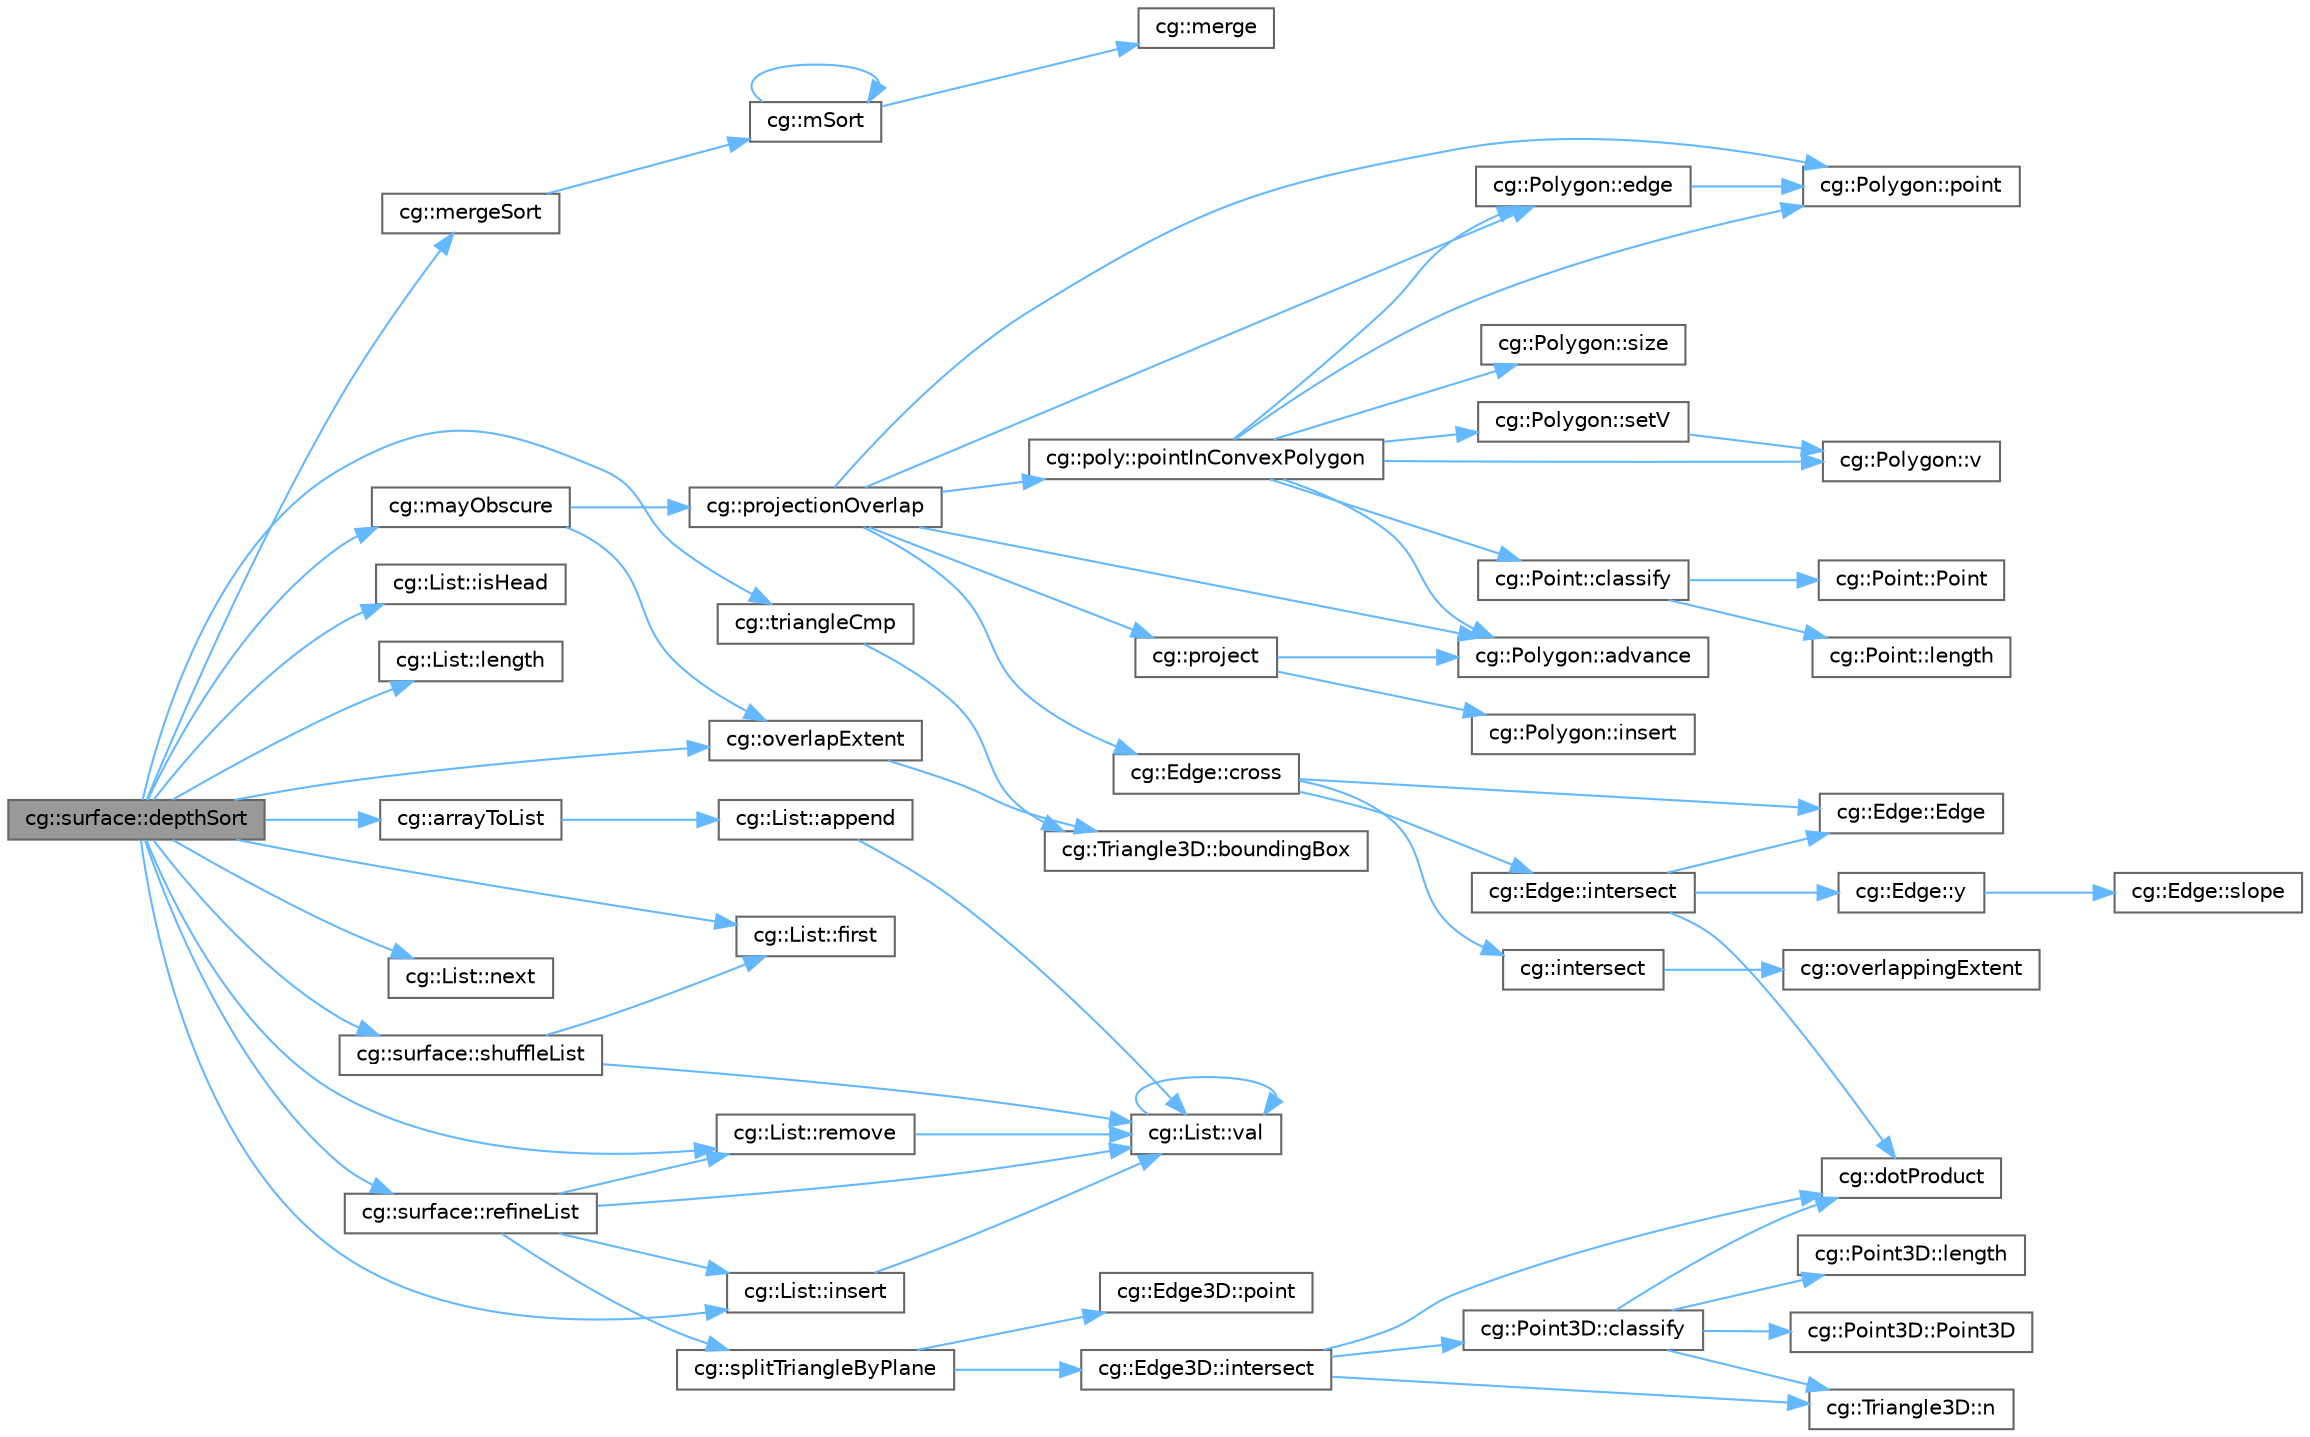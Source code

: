 digraph "cg::surface::depthSort"
{
 // LATEX_PDF_SIZE
  bgcolor="transparent";
  edge [fontname=Helvetica,fontsize=10,labelfontname=Helvetica,labelfontsize=10];
  node [fontname=Helvetica,fontsize=10,shape=box,height=0.2,width=0.4];
  rankdir="LR";
  Node1 [id="Node000001",label="cg::surface::depthSort",height=0.2,width=0.4,color="gray40", fillcolor="grey60", style="filled", fontcolor="black",tooltip=" "];
  Node1 -> Node2 [id="edge1_Node000001_Node000002",color="steelblue1",style="solid",tooltip=" "];
  Node2 [id="Node000002",label="cg::arrayToList",height=0.2,width=0.4,color="grey40", fillcolor="white", style="filled",URL="$namespacecg.html#a7dd01ac678352da5fdead0709cc2f70d",tooltip=" "];
  Node2 -> Node3 [id="edge2_Node000002_Node000003",color="steelblue1",style="solid",tooltip=" "];
  Node3 [id="Node000003",label="cg::List::append",height=0.2,width=0.4,color="grey40", fillcolor="white", style="filled",URL="$classcg_1_1_list.html#ab3d1d9a488def2473913b2f58fc291f8",tooltip=" "];
  Node3 -> Node4 [id="edge3_Node000003_Node000004",color="steelblue1",style="solid",tooltip=" "];
  Node4 [id="Node000004",label="cg::List::val",height=0.2,width=0.4,color="grey40", fillcolor="white", style="filled",URL="$classcg_1_1_list.html#abb630c74effbfbb9f67e865eec72169b",tooltip=" "];
  Node4 -> Node4 [id="edge4_Node000004_Node000004",color="steelblue1",style="solid",tooltip=" "];
  Node1 -> Node5 [id="edge5_Node000001_Node000005",color="steelblue1",style="solid",tooltip=" "];
  Node5 [id="Node000005",label="cg::List::first",height=0.2,width=0.4,color="grey40", fillcolor="white", style="filled",URL="$classcg_1_1_list.html#aae8978eb0c891e3aae8633baf3a84263",tooltip=" "];
  Node1 -> Node6 [id="edge6_Node000001_Node000006",color="steelblue1",style="solid",tooltip=" "];
  Node6 [id="Node000006",label="cg::List::insert",height=0.2,width=0.4,color="grey40", fillcolor="white", style="filled",URL="$classcg_1_1_list.html#a0314a62ee7d27daa2e1f0906d0d95349",tooltip=" "];
  Node6 -> Node4 [id="edge7_Node000006_Node000004",color="steelblue1",style="solid",tooltip=" "];
  Node1 -> Node7 [id="edge8_Node000001_Node000007",color="steelblue1",style="solid",tooltip=" "];
  Node7 [id="Node000007",label="cg::List::isHead",height=0.2,width=0.4,color="grey40", fillcolor="white", style="filled",URL="$classcg_1_1_list.html#ae8b681af676bc602543f7e859cd5a053",tooltip=" "];
  Node1 -> Node8 [id="edge9_Node000001_Node000008",color="steelblue1",style="solid",tooltip=" "];
  Node8 [id="Node000008",label="cg::List::length",height=0.2,width=0.4,color="grey40", fillcolor="white", style="filled",URL="$classcg_1_1_list.html#a73e3b8793657d7d63d91752f078d93e2",tooltip=" "];
  Node1 -> Node9 [id="edge10_Node000001_Node000009",color="steelblue1",style="solid",tooltip=" "];
  Node9 [id="Node000009",label="cg::mayObscure",height=0.2,width=0.4,color="grey40", fillcolor="white", style="filled",URL="$namespacecg.html#a125c8a2fd4c178a59b39e4c7fd7cc16f",tooltip=" "];
  Node9 -> Node10 [id="edge11_Node000009_Node000010",color="steelblue1",style="solid",tooltip=" "];
  Node10 [id="Node000010",label="cg::overlapExtent",height=0.2,width=0.4,color="grey40", fillcolor="white", style="filled",URL="$namespacecg.html#adda8950c6d86f656c09a307ee4fa6fc7",tooltip=" "];
  Node10 -> Node11 [id="edge12_Node000010_Node000011",color="steelblue1",style="solid",tooltip=" "];
  Node11 [id="Node000011",label="cg::Triangle3D::boundingBox",height=0.2,width=0.4,color="grey40", fillcolor="white", style="filled",URL="$classcg_1_1_triangle3_d.html#a01a0d1dcd1e9f27a41a94281db2cfd8b",tooltip=" "];
  Node9 -> Node12 [id="edge13_Node000009_Node000012",color="steelblue1",style="solid",tooltip=" "];
  Node12 [id="Node000012",label="cg::projectionOverlap",height=0.2,width=0.4,color="grey40", fillcolor="white", style="filled",URL="$namespacecg.html#ac0be2768bc027c49af0af2190264c59c",tooltip=" "];
  Node12 -> Node13 [id="edge14_Node000012_Node000013",color="steelblue1",style="solid",tooltip=" "];
  Node13 [id="Node000013",label="cg::Polygon::advance",height=0.2,width=0.4,color="grey40", fillcolor="white", style="filled",URL="$classcg_1_1_polygon.html#ad70f56c3905fbb6c4a417b4e6a715d67",tooltip=" "];
  Node12 -> Node14 [id="edge15_Node000012_Node000014",color="steelblue1",style="solid",tooltip=" "];
  Node14 [id="Node000014",label="cg::Edge::cross",height=0.2,width=0.4,color="grey40", fillcolor="white", style="filled",URL="$classcg_1_1_edge.html#a67850f93bbc7efd74c57be0d3435b444",tooltip=" "];
  Node14 -> Node15 [id="edge16_Node000014_Node000015",color="steelblue1",style="solid",tooltip=" "];
  Node15 [id="Node000015",label="cg::Edge::Edge",height=0.2,width=0.4,color="grey40", fillcolor="white", style="filled",URL="$classcg_1_1_edge.html#a0c6ba0b19e0d6547132e18eedf4aada6",tooltip=" "];
  Node14 -> Node16 [id="edge17_Node000014_Node000016",color="steelblue1",style="solid",tooltip=" "];
  Node16 [id="Node000016",label="cg::Edge::intersect",height=0.2,width=0.4,color="grey40", fillcolor="white", style="filled",URL="$classcg_1_1_edge.html#a38af578e3e6b71bfc35f7ede286691de",tooltip=" "];
  Node16 -> Node17 [id="edge18_Node000016_Node000017",color="steelblue1",style="solid",tooltip=" "];
  Node17 [id="Node000017",label="cg::dotProduct",height=0.2,width=0.4,color="grey40", fillcolor="white", style="filled",URL="$namespacecg.html#a6a74554070e23984ce38c17315c1f4eb",tooltip=" "];
  Node16 -> Node15 [id="edge19_Node000016_Node000015",color="steelblue1",style="solid",tooltip=" "];
  Node16 -> Node18 [id="edge20_Node000016_Node000018",color="steelblue1",style="solid",tooltip=" "];
  Node18 [id="Node000018",label="cg::Edge::y",height=0.2,width=0.4,color="grey40", fillcolor="white", style="filled",URL="$classcg_1_1_edge.html#a346a9e31b85947dea6d6a888f13b24c7",tooltip=" "];
  Node18 -> Node19 [id="edge21_Node000018_Node000019",color="steelblue1",style="solid",tooltip=" "];
  Node19 [id="Node000019",label="cg::Edge::slope",height=0.2,width=0.4,color="grey40", fillcolor="white", style="filled",URL="$classcg_1_1_edge.html#ab2c1207521107e1d96e60f6bcc83700c",tooltip=" "];
  Node14 -> Node20 [id="edge22_Node000014_Node000020",color="steelblue1",style="solid",tooltip=" "];
  Node20 [id="Node000020",label="cg::intersect",height=0.2,width=0.4,color="grey40", fillcolor="white", style="filled",URL="$namespacecg.html#a93c5a8522851ca59a27c586e9a736a0d",tooltip=" "];
  Node20 -> Node21 [id="edge23_Node000020_Node000021",color="steelblue1",style="solid",tooltip=" "];
  Node21 [id="Node000021",label="cg::overlappingExtent",height=0.2,width=0.4,color="grey40", fillcolor="white", style="filled",URL="$namespacecg.html#a592a7ef1d1e7f57f224e30122731053c",tooltip=" "];
  Node12 -> Node22 [id="edge24_Node000012_Node000022",color="steelblue1",style="solid",tooltip=" "];
  Node22 [id="Node000022",label="cg::Polygon::edge",height=0.2,width=0.4,color="grey40", fillcolor="white", style="filled",URL="$classcg_1_1_polygon.html#a319770679b1d4a588f7191e9cfbfece0",tooltip=" "];
  Node22 -> Node23 [id="edge25_Node000022_Node000023",color="steelblue1",style="solid",tooltip=" "];
  Node23 [id="Node000023",label="cg::Polygon::point",height=0.2,width=0.4,color="grey40", fillcolor="white", style="filled",URL="$classcg_1_1_polygon.html#a756ba87fea40443c56c35326f5a03481",tooltip=" "];
  Node12 -> Node23 [id="edge26_Node000012_Node000023",color="steelblue1",style="solid",tooltip=" "];
  Node12 -> Node24 [id="edge27_Node000012_Node000024",color="steelblue1",style="solid",tooltip=" "];
  Node24 [id="Node000024",label="cg::poly::pointInConvexPolygon",height=0.2,width=0.4,color="grey40", fillcolor="white", style="filled",URL="$namespacecg_1_1poly.html#af8aabbd0d6e31e499793980e09ddf8d8",tooltip=" "];
  Node24 -> Node13 [id="edge28_Node000024_Node000013",color="steelblue1",style="solid",tooltip=" "];
  Node24 -> Node25 [id="edge29_Node000024_Node000025",color="steelblue1",style="solid",tooltip=" "];
  Node25 [id="Node000025",label="cg::Point::classify",height=0.2,width=0.4,color="grey40", fillcolor="white", style="filled",URL="$classcg_1_1_point.html#aeb6ac0dd5fcdd6f3817b4b9cf50e0375",tooltip=" "];
  Node25 -> Node26 [id="edge30_Node000025_Node000026",color="steelblue1",style="solid",tooltip=" "];
  Node26 [id="Node000026",label="cg::Point::length",height=0.2,width=0.4,color="grey40", fillcolor="white", style="filled",URL="$classcg_1_1_point.html#af86bdbc41e34c5159f2e35c9de75299a",tooltip=" "];
  Node25 -> Node27 [id="edge31_Node000025_Node000027",color="steelblue1",style="solid",tooltip=" "];
  Node27 [id="Node000027",label="cg::Point::Point",height=0.2,width=0.4,color="grey40", fillcolor="white", style="filled",URL="$classcg_1_1_point.html#a97a9be699fb6bae85a47ebf75177ca67",tooltip=" "];
  Node24 -> Node22 [id="edge32_Node000024_Node000022",color="steelblue1",style="solid",tooltip=" "];
  Node24 -> Node23 [id="edge33_Node000024_Node000023",color="steelblue1",style="solid",tooltip=" "];
  Node24 -> Node28 [id="edge34_Node000024_Node000028",color="steelblue1",style="solid",tooltip=" "];
  Node28 [id="Node000028",label="cg::Polygon::setV",height=0.2,width=0.4,color="grey40", fillcolor="white", style="filled",URL="$classcg_1_1_polygon.html#a06ee68285e51121b0895893b4de22e60",tooltip=" "];
  Node28 -> Node29 [id="edge35_Node000028_Node000029",color="steelblue1",style="solid",tooltip=" "];
  Node29 [id="Node000029",label="cg::Polygon::v",height=0.2,width=0.4,color="grey40", fillcolor="white", style="filled",URL="$classcg_1_1_polygon.html#a028050405839dfb6fd6adcd502e431f3",tooltip=" "];
  Node24 -> Node30 [id="edge36_Node000024_Node000030",color="steelblue1",style="solid",tooltip=" "];
  Node30 [id="Node000030",label="cg::Polygon::size",height=0.2,width=0.4,color="grey40", fillcolor="white", style="filled",URL="$classcg_1_1_polygon.html#a8abf8b653a9442b86a87fb70af65d3f5",tooltip=" "];
  Node24 -> Node29 [id="edge37_Node000024_Node000029",color="steelblue1",style="solid",tooltip=" "];
  Node12 -> Node31 [id="edge38_Node000012_Node000031",color="steelblue1",style="solid",tooltip=" "];
  Node31 [id="Node000031",label="cg::project",height=0.2,width=0.4,color="grey40", fillcolor="white", style="filled",URL="$namespacecg.html#a982a913c5632ed5fa45a48d4aaf61ae7",tooltip=" "];
  Node31 -> Node13 [id="edge39_Node000031_Node000013",color="steelblue1",style="solid",tooltip=" "];
  Node31 -> Node32 [id="edge40_Node000031_Node000032",color="steelblue1",style="solid",tooltip=" "];
  Node32 [id="Node000032",label="cg::Polygon::insert",height=0.2,width=0.4,color="grey40", fillcolor="white", style="filled",URL="$classcg_1_1_polygon.html#a8ccf84a6a49056973f1b46d460b914f8",tooltip=" "];
  Node1 -> Node33 [id="edge41_Node000001_Node000033",color="steelblue1",style="solid",tooltip=" "];
  Node33 [id="Node000033",label="cg::mergeSort",height=0.2,width=0.4,color="grey40", fillcolor="white", style="filled",URL="$namespacecg.html#a3174d3a4c9fda2012a3a6aee71a18040",tooltip=" "];
  Node33 -> Node34 [id="edge42_Node000033_Node000034",color="steelblue1",style="solid",tooltip=" "];
  Node34 [id="Node000034",label="cg::mSort",height=0.2,width=0.4,color="grey40", fillcolor="white", style="filled",URL="$namespacecg.html#a73282c69387868d5d09f66ae3e80f0ad",tooltip=" "];
  Node34 -> Node35 [id="edge43_Node000034_Node000035",color="steelblue1",style="solid",tooltip=" "];
  Node35 [id="Node000035",label="cg::merge",height=0.2,width=0.4,color="grey40", fillcolor="white", style="filled",URL="$namespacecg.html#ab3b65e356cc9069bbda330dfd6fcedcf",tooltip=" "];
  Node34 -> Node34 [id="edge44_Node000034_Node000034",color="steelblue1",style="solid",tooltip=" "];
  Node1 -> Node36 [id="edge45_Node000001_Node000036",color="steelblue1",style="solid",tooltip=" "];
  Node36 [id="Node000036",label="cg::List::next",height=0.2,width=0.4,color="grey40", fillcolor="white", style="filled",URL="$classcg_1_1_list.html#a8a762def664ea9d6829b91a10bc99331",tooltip=" "];
  Node1 -> Node10 [id="edge46_Node000001_Node000010",color="steelblue1",style="solid",tooltip=" "];
  Node1 -> Node37 [id="edge47_Node000001_Node000037",color="steelblue1",style="solid",tooltip=" "];
  Node37 [id="Node000037",label="cg::surface::refineList",height=0.2,width=0.4,color="grey40", fillcolor="white", style="filled",URL="$namespacecg_1_1surface.html#aa684a7810051099a8a3cd0617f6f07aa",tooltip=" "];
  Node37 -> Node6 [id="edge48_Node000037_Node000006",color="steelblue1",style="solid",tooltip=" "];
  Node37 -> Node38 [id="edge49_Node000037_Node000038",color="steelblue1",style="solid",tooltip=" "];
  Node38 [id="Node000038",label="cg::List::remove",height=0.2,width=0.4,color="grey40", fillcolor="white", style="filled",URL="$classcg_1_1_list.html#a4c2c6348cb68c3161899df7677f43914",tooltip=" "];
  Node38 -> Node4 [id="edge50_Node000038_Node000004",color="steelblue1",style="solid",tooltip=" "];
  Node37 -> Node39 [id="edge51_Node000037_Node000039",color="steelblue1",style="solid",tooltip=" "];
  Node39 [id="Node000039",label="cg::splitTriangleByPlane",height=0.2,width=0.4,color="grey40", fillcolor="white", style="filled",URL="$namespacecg.html#a4d178f1448a405e55295f8c096f6f2aa",tooltip=" "];
  Node39 -> Node40 [id="edge52_Node000039_Node000040",color="steelblue1",style="solid",tooltip=" "];
  Node40 [id="Node000040",label="cg::Edge3D::intersect",height=0.2,width=0.4,color="grey40", fillcolor="white", style="filled",URL="$classcg_1_1_edge3_d.html#a8a2e643bbd7011762a1a5c7d02855a58",tooltip=" "];
  Node40 -> Node41 [id="edge53_Node000040_Node000041",color="steelblue1",style="solid",tooltip=" "];
  Node41 [id="Node000041",label="cg::Point3D::classify",height=0.2,width=0.4,color="grey40", fillcolor="white", style="filled",URL="$classcg_1_1_point3_d.html#a45dcacbca0463642c8535b2cca5e6848",tooltip=" "];
  Node41 -> Node17 [id="edge54_Node000041_Node000017",color="steelblue1",style="solid",tooltip=" "];
  Node41 -> Node42 [id="edge55_Node000041_Node000042",color="steelblue1",style="solid",tooltip=" "];
  Node42 [id="Node000042",label="cg::Point3D::length",height=0.2,width=0.4,color="grey40", fillcolor="white", style="filled",URL="$classcg_1_1_point3_d.html#a4da3a710d7630680ec7d1f19f8d3f230",tooltip=" "];
  Node41 -> Node43 [id="edge56_Node000041_Node000043",color="steelblue1",style="solid",tooltip=" "];
  Node43 [id="Node000043",label="cg::Triangle3D::n",height=0.2,width=0.4,color="grey40", fillcolor="white", style="filled",URL="$classcg_1_1_triangle3_d.html#ae02abefe4260f7e9f706cf8786f8be2c",tooltip=" "];
  Node41 -> Node44 [id="edge57_Node000041_Node000044",color="steelblue1",style="solid",tooltip=" "];
  Node44 [id="Node000044",label="cg::Point3D::Point3D",height=0.2,width=0.4,color="grey40", fillcolor="white", style="filled",URL="$classcg_1_1_point3_d.html#a90bf03519f1358d5150092a80ca67f92",tooltip=" "];
  Node40 -> Node17 [id="edge58_Node000040_Node000017",color="steelblue1",style="solid",tooltip=" "];
  Node40 -> Node43 [id="edge59_Node000040_Node000043",color="steelblue1",style="solid",tooltip=" "];
  Node39 -> Node45 [id="edge60_Node000039_Node000045",color="steelblue1",style="solid",tooltip=" "];
  Node45 [id="Node000045",label="cg::Edge3D::point",height=0.2,width=0.4,color="grey40", fillcolor="white", style="filled",URL="$classcg_1_1_edge3_d.html#aa883bd333a2d04692a126c9dc86d85aa",tooltip=" "];
  Node37 -> Node4 [id="edge61_Node000037_Node000004",color="steelblue1",style="solid",tooltip=" "];
  Node1 -> Node38 [id="edge62_Node000001_Node000038",color="steelblue1",style="solid",tooltip=" "];
  Node1 -> Node46 [id="edge63_Node000001_Node000046",color="steelblue1",style="solid",tooltip=" "];
  Node46 [id="Node000046",label="cg::surface::shuffleList",height=0.2,width=0.4,color="grey40", fillcolor="white", style="filled",URL="$namespacecg_1_1surface.html#aa201f0b1960948ff9ea84ae357da121e",tooltip=" "];
  Node46 -> Node5 [id="edge64_Node000046_Node000005",color="steelblue1",style="solid",tooltip=" "];
  Node46 -> Node4 [id="edge65_Node000046_Node000004",color="steelblue1",style="solid",tooltip=" "];
  Node1 -> Node47 [id="edge66_Node000001_Node000047",color="steelblue1",style="solid",tooltip=" "];
  Node47 [id="Node000047",label="cg::triangleCmp",height=0.2,width=0.4,color="grey40", fillcolor="white", style="filled",URL="$namespacecg.html#a3d5986c36ec60f4215c4e02d0690ec89",tooltip=" "];
  Node47 -> Node11 [id="edge67_Node000047_Node000011",color="steelblue1",style="solid",tooltip=" "];
}
